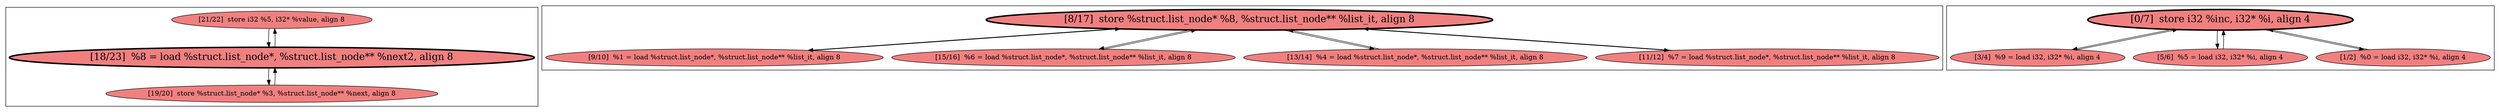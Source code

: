
digraph G {



node107->node108 [ ]
node108->node107 [ ]
node113->node114 [ ]
node109->node108 [ ]
node105->node104 [ ]
node108->node109 [ ]
node114->node113 [ ]
node103->node105 [ ]
node105->node103 [ ]
node105->node106 [ ]
node106->node105 [ ]
node104->node105 [ ]
node113->node112 [ ]
node113->node110 [ ]
node113->node111 [ ]
node111->node113 [ ]
node110->node113 [ ]
node112->node113 [ ]


subgraph cluster2 {


node114 [fillcolor=lightcoral,label="[9/10]  %1 = load %struct.list_node*, %struct.list_node** %list_it, align 8",shape=ellipse,style=filled ]
node113 [penwidth=3.0,fontsize=20,fillcolor=lightcoral,label="[8/17]  store %struct.list_node* %8, %struct.list_node** %list_it, align 8",shape=ellipse,style=filled ]
node112 [fillcolor=lightcoral,label="[15/16]  %6 = load %struct.list_node*, %struct.list_node** %list_it, align 8",shape=ellipse,style=filled ]
node110 [fillcolor=lightcoral,label="[13/14]  %4 = load %struct.list_node*, %struct.list_node** %list_it, align 8",shape=ellipse,style=filled ]
node111 [fillcolor=lightcoral,label="[11/12]  %7 = load %struct.list_node*, %struct.list_node** %list_it, align 8",shape=ellipse,style=filled ]



}

subgraph cluster0 {


node106 [fillcolor=lightcoral,label="[1/2]  %0 = load i32, i32* %i, align 4",shape=ellipse,style=filled ]
node105 [penwidth=3.0,fontsize=20,fillcolor=lightcoral,label="[0/7]  store i32 %inc, i32* %i, align 4",shape=ellipse,style=filled ]
node103 [fillcolor=lightcoral,label="[5/6]  %5 = load i32, i32* %i, align 4",shape=ellipse,style=filled ]
node104 [fillcolor=lightcoral,label="[3/4]  %9 = load i32, i32* %i, align 4",shape=ellipse,style=filled ]



}

subgraph cluster1 {


node109 [fillcolor=lightcoral,label="[19/20]  store %struct.list_node* %3, %struct.list_node** %next, align 8",shape=ellipse,style=filled ]
node107 [fillcolor=lightcoral,label="[21/22]  store i32 %5, i32* %value, align 8",shape=ellipse,style=filled ]
node108 [penwidth=3.0,fontsize=20,fillcolor=lightcoral,label="[18/23]  %8 = load %struct.list_node*, %struct.list_node** %next2, align 8",shape=ellipse,style=filled ]



}

}
